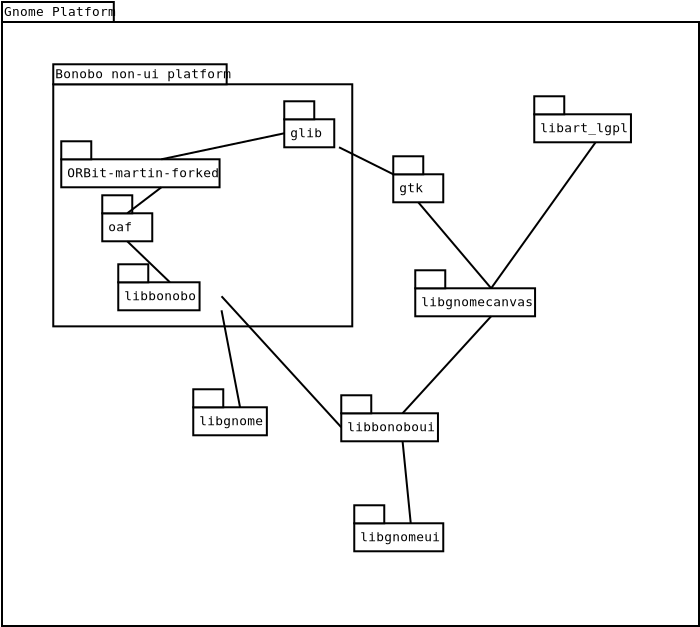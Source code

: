 <?xml version="1.0"?>
<diagram xmlns:dia="http://www.lysator.liu.se/~alla/dia/">
  <diagramdata>
    <attribute name="background">
      <color val="#ffffff"/>
    </attribute>
    <attribute name="paper">
      <composite type="paper">
        <attribute name="name">
          <string>#A4#</string>
        </attribute>
        <attribute name="tmargin">
          <real val="2.82"/>
        </attribute>
        <attribute name="bmargin">
          <real val="2.82"/>
        </attribute>
        <attribute name="lmargin">
          <real val="2.82"/>
        </attribute>
        <attribute name="rmargin">
          <real val="2.82"/>
        </attribute>
        <attribute name="is_portrait">
          <boolean val="true"/>
        </attribute>
        <attribute name="scaling">
          <real val="1"/>
        </attribute>
        <attribute name="fitto">
          <boolean val="false"/>
        </attribute>
      </composite>
    </attribute>
    <attribute name="grid">
      <composite type="grid">
        <attribute name="width_x">
          <real val="1"/>
        </attribute>
        <attribute name="width_y">
          <real val="1"/>
        </attribute>
        <attribute name="visible_x">
          <int val="1"/>
        </attribute>
        <attribute name="visible_y">
          <int val="1"/>
        </attribute>
      </composite>
    </attribute>
    <attribute name="guides">
      <composite type="guides">
        <attribute name="hguides"/>
        <attribute name="vguides"/>
      </composite>
    </attribute>
  </diagramdata>
  <layer name="Background" visible="true">
    <object type="UML - LargePackage" version="0" id="O0">
      <attribute name="obj_pos">
        <point val="-2.313,-1.264"/>
      </attribute>
      <attribute name="obj_bb">
        <rectangle val="-2.363,-3.114;32.587,28.986"/>
      </attribute>
      <attribute name="elem_corner">
        <point val="-2.313,-1.264"/>
      </attribute>
      <attribute name="elem_width">
        <real val="34.85"/>
      </attribute>
      <attribute name="elem_height">
        <real val="30.2"/>
      </attribute>
      <attribute name="name">
        <string>#Gnome Platform#</string>
      </attribute>
      <attribute name="stereotype">
        <string/>
      </attribute>
    </object>
    <object type="UML - LargePackage" version="0" id="O1">
      <attribute name="obj_pos">
        <point val="0.25,1.85"/>
      </attribute>
      <attribute name="obj_bb">
        <rectangle val="0.2,4.163e-17;15.25,14.004"/>
      </attribute>
      <attribute name="elem_corner">
        <point val="0.25,1.85"/>
      </attribute>
      <attribute name="elem_width">
        <real val="14.95"/>
      </attribute>
      <attribute name="elem_height">
        <real val="12.104"/>
      </attribute>
      <attribute name="name">
        <string>#Bonobo non-ui platform#</string>
      </attribute>
      <attribute name="stereotype">
        <string/>
      </attribute>
    </object>
    <object type="UML - SmallPackage" version="0" id="O2">
      <attribute name="obj_pos">
        <point val="11.8,3.6"/>
      </attribute>
      <attribute name="obj_bb">
        <rectangle val="11.75,2.65;14.589,5.05"/>
      </attribute>
      <attribute name="elem_corner">
        <point val="11.8,3.6"/>
      </attribute>
      <attribute name="elem_width">
        <real val="2.739"/>
      </attribute>
      <attribute name="elem_height">
        <real val="1.4"/>
      </attribute>
      <attribute name="text">
        <composite type="text">
          <attribute name="string">
            <string>#glib#</string>
          </attribute>
          <attribute name="font">
            <font name="Courier"/>
          </attribute>
          <attribute name="height">
            <real val="0.8"/>
          </attribute>
          <attribute name="pos">
            <point val="12.1,4.495"/>
          </attribute>
          <attribute name="color">
            <color val="#000000"/>
          </attribute>
          <attribute name="alignment">
            <enum val="0"/>
          </attribute>
        </composite>
      </attribute>
    </object>
    <object type="UML - SmallPackage" version="0" id="O3">
      <attribute name="obj_pos">
        <point val="17.25,6.35"/>
      </attribute>
      <attribute name="obj_bb">
        <rectangle val="17.2,5.4;19.8,7.8"/>
      </attribute>
      <attribute name="elem_corner">
        <point val="17.25,6.35"/>
      </attribute>
      <attribute name="elem_width">
        <real val="2.5"/>
      </attribute>
      <attribute name="elem_height">
        <real val="1.4"/>
      </attribute>
      <attribute name="text">
        <composite type="text">
          <attribute name="string">
            <string>#gtk#</string>
          </attribute>
          <attribute name="font">
            <font name="Courier"/>
          </attribute>
          <attribute name="height">
            <real val="0.8"/>
          </attribute>
          <attribute name="pos">
            <point val="17.55,7.245"/>
          </attribute>
          <attribute name="color">
            <color val="#000000"/>
          </attribute>
          <attribute name="alignment">
            <enum val="0"/>
          </attribute>
        </composite>
      </attribute>
    </object>
    <object type="UML - SmallPackage" version="0" id="O4">
      <attribute name="obj_pos">
        <point val="3.5,11.75"/>
      </attribute>
      <attribute name="obj_bb">
        <rectangle val="3.45,10.8;8.713,13.2"/>
      </attribute>
      <attribute name="elem_corner">
        <point val="3.5,11.75"/>
      </attribute>
      <attribute name="elem_width">
        <real val="5.163"/>
      </attribute>
      <attribute name="elem_height">
        <real val="1.4"/>
      </attribute>
      <attribute name="text">
        <composite type="text">
          <attribute name="string">
            <string>#libbonobo#</string>
          </attribute>
          <attribute name="font">
            <font name="Courier"/>
          </attribute>
          <attribute name="height">
            <real val="0.8"/>
          </attribute>
          <attribute name="pos">
            <point val="3.8,12.645"/>
          </attribute>
          <attribute name="color">
            <color val="#000000"/>
          </attribute>
          <attribute name="alignment">
            <enum val="0"/>
          </attribute>
        </composite>
      </attribute>
    </object>
    <object type="UML - SmallPackage" version="0" id="O5">
      <attribute name="obj_pos">
        <point val="24.3,3.35"/>
      </attribute>
      <attribute name="obj_bb">
        <rectangle val="24.25,2.4;30.483,4.8"/>
      </attribute>
      <attribute name="elem_corner">
        <point val="24.3,3.35"/>
      </attribute>
      <attribute name="elem_width">
        <real val="6.133"/>
      </attribute>
      <attribute name="elem_height">
        <real val="1.4"/>
      </attribute>
      <attribute name="text">
        <composite type="text">
          <attribute name="string">
            <string>#libart_lgpl#</string>
          </attribute>
          <attribute name="font">
            <font name="Courier"/>
          </attribute>
          <attribute name="height">
            <real val="0.8"/>
          </attribute>
          <attribute name="pos">
            <point val="24.6,4.245"/>
          </attribute>
          <attribute name="color">
            <color val="#000000"/>
          </attribute>
          <attribute name="alignment">
            <enum val="0"/>
          </attribute>
        </composite>
      </attribute>
    </object>
    <object type="UML - SmallPackage" version="0" id="O6">
      <attribute name="obj_pos">
        <point val="14.65,18.3"/>
      </attribute>
      <attribute name="obj_bb">
        <rectangle val="14.6,17.35;20.833,19.75"/>
      </attribute>
      <attribute name="elem_corner">
        <point val="14.65,18.3"/>
      </attribute>
      <attribute name="elem_width">
        <real val="6.133"/>
      </attribute>
      <attribute name="elem_height">
        <real val="1.4"/>
      </attribute>
      <attribute name="text">
        <composite type="text">
          <attribute name="string">
            <string>#libbonoboui#</string>
          </attribute>
          <attribute name="font">
            <font name="Courier"/>
          </attribute>
          <attribute name="height">
            <real val="0.8"/>
          </attribute>
          <attribute name="pos">
            <point val="14.95,19.195"/>
          </attribute>
          <attribute name="color">
            <color val="#000000"/>
          </attribute>
          <attribute name="alignment">
            <enum val="0"/>
          </attribute>
        </composite>
      </attribute>
    </object>
    <object type="UML - SmallPackage" version="0" id="O7">
      <attribute name="obj_pos">
        <point val="0.65,5.6"/>
      </attribute>
      <attribute name="obj_bb">
        <rectangle val="0.6,4.65;10.711,7.05"/>
      </attribute>
      <attribute name="elem_corner">
        <point val="0.65,5.6"/>
      </attribute>
      <attribute name="elem_width">
        <real val="10.011"/>
      </attribute>
      <attribute name="elem_height">
        <real val="1.4"/>
      </attribute>
      <attribute name="text">
        <composite type="text">
          <attribute name="string">
            <string>#ORBit-martin-forked#</string>
          </attribute>
          <attribute name="font">
            <font name="Courier"/>
          </attribute>
          <attribute name="height">
            <real val="0.8"/>
          </attribute>
          <attribute name="pos">
            <point val="0.95,6.495"/>
          </attribute>
          <attribute name="color">
            <color val="#000000"/>
          </attribute>
          <attribute name="alignment">
            <enum val="0"/>
          </attribute>
        </composite>
      </attribute>
    </object>
    <object type="UML - SmallPackage" version="0" id="O8">
      <attribute name="obj_pos">
        <point val="2.7,8.3"/>
      </attribute>
      <attribute name="obj_bb">
        <rectangle val="2.65,7.35;5.25,9.75"/>
      </attribute>
      <attribute name="elem_corner">
        <point val="2.7,8.3"/>
      </attribute>
      <attribute name="elem_width">
        <real val="2.5"/>
      </attribute>
      <attribute name="elem_height">
        <real val="1.4"/>
      </attribute>
      <attribute name="text">
        <composite type="text">
          <attribute name="string">
            <string>#oaf#</string>
          </attribute>
          <attribute name="font">
            <font name="Courier"/>
          </attribute>
          <attribute name="height">
            <real val="0.8"/>
          </attribute>
          <attribute name="pos">
            <point val="3,9.195"/>
          </attribute>
          <attribute name="color">
            <color val="#000000"/>
          </attribute>
          <attribute name="alignment">
            <enum val="0"/>
          </attribute>
        </composite>
      </attribute>
    </object>
    <object type="UML - SmallPackage" version="0" id="O9">
      <attribute name="obj_pos">
        <point val="7.25,18"/>
      </attribute>
      <attribute name="obj_bb">
        <rectangle val="7.2,17.05;11.978,19.45"/>
      </attribute>
      <attribute name="elem_corner">
        <point val="7.25,18"/>
      </attribute>
      <attribute name="elem_width">
        <real val="4.678"/>
      </attribute>
      <attribute name="elem_height">
        <real val="1.4"/>
      </attribute>
      <attribute name="text">
        <composite type="text">
          <attribute name="string">
            <string>#libgnome#</string>
          </attribute>
          <attribute name="font">
            <font name="Courier"/>
          </attribute>
          <attribute name="height">
            <real val="0.8"/>
          </attribute>
          <attribute name="pos">
            <point val="7.55,18.895"/>
          </attribute>
          <attribute name="color">
            <color val="#000000"/>
          </attribute>
          <attribute name="alignment">
            <enum val="0"/>
          </attribute>
        </composite>
      </attribute>
    </object>
    <object type="UML - SmallPackage" version="0" id="O10">
      <attribute name="obj_pos">
        <point val="15.3,23.8"/>
      </attribute>
      <attribute name="obj_bb">
        <rectangle val="15.25,22.85;20.998,25.25"/>
      </attribute>
      <attribute name="elem_corner">
        <point val="15.3,23.8"/>
      </attribute>
      <attribute name="elem_width">
        <real val="5.648"/>
      </attribute>
      <attribute name="elem_height">
        <real val="1.4"/>
      </attribute>
      <attribute name="text">
        <composite type="text">
          <attribute name="string">
            <string>#libgnomeui#</string>
          </attribute>
          <attribute name="font">
            <font name="Courier"/>
          </attribute>
          <attribute name="height">
            <real val="0.8"/>
          </attribute>
          <attribute name="pos">
            <point val="15.6,24.695"/>
          </attribute>
          <attribute name="color">
            <color val="#000000"/>
          </attribute>
          <attribute name="alignment">
            <enum val="0"/>
          </attribute>
        </composite>
      </attribute>
    </object>
    <object type="UML - SmallPackage" version="0" id="O11">
      <attribute name="obj_pos">
        <point val="18.35,12.05"/>
      </attribute>
      <attribute name="obj_bb">
        <rectangle val="18.3,11.1;25.987,13.5"/>
      </attribute>
      <attribute name="elem_corner">
        <point val="18.35,12.05"/>
      </attribute>
      <attribute name="elem_width">
        <real val="7.587"/>
      </attribute>
      <attribute name="elem_height">
        <real val="1.4"/>
      </attribute>
      <attribute name="text">
        <composite type="text">
          <attribute name="string">
            <string>#libgnomecanvas#</string>
          </attribute>
          <attribute name="font">
            <font name="Courier"/>
          </attribute>
          <attribute name="height">
            <real val="0.8"/>
          </attribute>
          <attribute name="pos">
            <point val="18.65,12.945"/>
          </attribute>
          <attribute name="color">
            <color val="#000000"/>
          </attribute>
          <attribute name="alignment">
            <enum val="0"/>
          </attribute>
        </composite>
      </attribute>
    </object>
    <object type="Standard - Line" version="0" id="O12">
      <attribute name="obj_pos">
        <point val="11.8,4.3"/>
      </attribute>
      <attribute name="obj_bb">
        <rectangle val="5.606,4.25;11.85,5.65"/>
      </attribute>
      <attribute name="conn_endpoints">
        <point val="11.8,4.3"/>
        <point val="5.656,5.6"/>
      </attribute>
      <attribute name="numcp">
        <int val="1"/>
      </attribute>
      <connections>
        <connection handle="0" to="O2" connection="3"/>
        <connection handle="1" to="O7" connection="1"/>
      </connections>
    </object>
    <object type="Standard - Line" version="0" id="O13">
      <attribute name="obj_pos">
        <point val="14.539,5"/>
      </attribute>
      <attribute name="obj_bb">
        <rectangle val="14.489,4.95;17.3,6.4"/>
      </attribute>
      <attribute name="conn_endpoints">
        <point val="14.539,5"/>
        <point val="17.25,6.35"/>
      </attribute>
      <attribute name="numcp">
        <int val="1"/>
      </attribute>
      <connections>
        <connection handle="0" to="O2" connection="7"/>
        <connection handle="1" to="O3" connection="0"/>
      </connections>
    </object>
    <object type="Standard - Line" version="0" id="O14">
      <attribute name="obj_pos">
        <point val="5.656,7"/>
      </attribute>
      <attribute name="obj_bb">
        <rectangle val="3.9,6.95;5.706,8.35"/>
      </attribute>
      <attribute name="conn_endpoints">
        <point val="5.656,7"/>
        <point val="3.95,8.3"/>
      </attribute>
      <attribute name="numcp">
        <int val="1"/>
      </attribute>
      <connections>
        <connection handle="0" to="O7" connection="6"/>
        <connection handle="1" to="O8" connection="1"/>
      </connections>
    </object>
    <object type="Standard - Line" version="0" id="O15">
      <attribute name="obj_pos">
        <point val="3.95,9.7"/>
      </attribute>
      <attribute name="obj_bb">
        <rectangle val="3.9,9.65;6.132,11.8"/>
      </attribute>
      <attribute name="conn_endpoints">
        <point val="3.95,9.7"/>
        <point val="6.082,11.75"/>
      </attribute>
      <attribute name="numcp">
        <int val="1"/>
      </attribute>
      <connections>
        <connection handle="0" to="O8" connection="6"/>
        <connection handle="1" to="O4" connection="1"/>
      </connections>
    </object>
    <object type="Standard - Line" version="0" id="O16">
      <attribute name="obj_pos">
        <point val="8.663,13.15"/>
      </attribute>
      <attribute name="obj_bb">
        <rectangle val="8.613,13.1;9.639,18.05"/>
      </attribute>
      <attribute name="conn_endpoints">
        <point val="8.663,13.15"/>
        <point val="9.589,18"/>
      </attribute>
      <attribute name="numcp">
        <int val="1"/>
      </attribute>
      <connections>
        <connection handle="0" to="O4" connection="7"/>
        <connection handle="1" to="O9" connection="1"/>
      </connections>
    </object>
    <object type="Standard - Line" version="0" id="O17">
      <attribute name="obj_pos">
        <point val="27.366,4.75"/>
      </attribute>
      <attribute name="obj_bb">
        <rectangle val="22.094,4.7;27.416,12.1"/>
      </attribute>
      <attribute name="conn_endpoints">
        <point val="27.366,4.75"/>
        <point val="22.144,12.05"/>
      </attribute>
      <attribute name="numcp">
        <int val="1"/>
      </attribute>
      <connections>
        <connection handle="0" to="O5" connection="6"/>
        <connection handle="1" to="O11" connection="1"/>
      </connections>
    </object>
    <object type="Standard - Line" version="0" id="O18">
      <attribute name="obj_pos">
        <point val="18.5,7.75"/>
      </attribute>
      <attribute name="obj_bb">
        <rectangle val="18.45,7.7;22.194,12.1"/>
      </attribute>
      <attribute name="conn_endpoints">
        <point val="18.5,7.75"/>
        <point val="22.144,12.05"/>
      </attribute>
      <attribute name="numcp">
        <int val="1"/>
      </attribute>
      <connections>
        <connection handle="0" to="O3" connection="6"/>
        <connection handle="1" to="O11" connection="1"/>
      </connections>
    </object>
    <object type="Standard - Line" version="0" id="O19">
      <attribute name="obj_pos">
        <point val="8.663,12.45"/>
      </attribute>
      <attribute name="obj_bb">
        <rectangle val="8.613,12.4;14.7,19.05"/>
      </attribute>
      <attribute name="conn_endpoints">
        <point val="8.663,12.45"/>
        <point val="14.65,19"/>
      </attribute>
      <attribute name="numcp">
        <int val="1"/>
      </attribute>
      <connections>
        <connection handle="0" to="O4" connection="4"/>
        <connection handle="1" to="O6" connection="3"/>
      </connections>
    </object>
    <object type="Standard - Line" version="0" id="O20">
      <attribute name="obj_pos">
        <point val="22.144,13.45"/>
      </attribute>
      <attribute name="obj_bb">
        <rectangle val="17.666,13.4;22.194,18.35"/>
      </attribute>
      <attribute name="conn_endpoints">
        <point val="22.144,13.45"/>
        <point val="17.716,18.3"/>
      </attribute>
      <attribute name="numcp">
        <int val="1"/>
      </attribute>
      <connections>
        <connection handle="0" to="O11" connection="6"/>
        <connection handle="1" to="O6" connection="1"/>
      </connections>
    </object>
    <object type="Standard - Line" version="0" id="O21">
      <attribute name="obj_pos">
        <point val="17.716,19.7"/>
      </attribute>
      <attribute name="obj_bb">
        <rectangle val="17.666,19.65;18.174,23.85"/>
      </attribute>
      <attribute name="conn_endpoints">
        <point val="17.716,19.7"/>
        <point val="18.124,23.8"/>
      </attribute>
      <attribute name="numcp">
        <int val="1"/>
      </attribute>
      <connections>
        <connection handle="0" to="O6" connection="6"/>
        <connection handle="1" to="O10" connection="1"/>
      </connections>
    </object>
  </layer>
</diagram>
